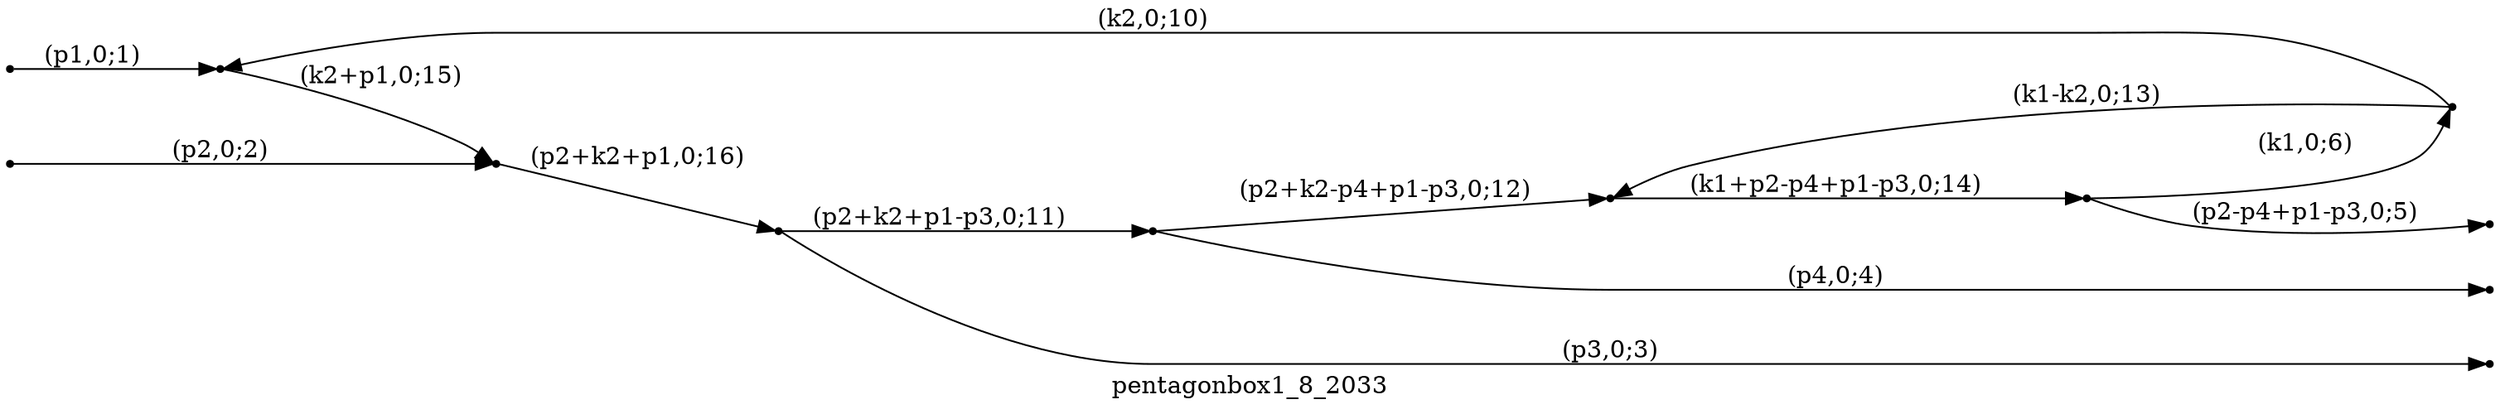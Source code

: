 digraph pentagonbox1_8_2033 {
  label="pentagonbox1_8_2033";
  rankdir="LR";
  subgraph edges {
    -1 -> 6 [label="(p1,0;1)"];
    -2 -> 7 [label="(p2,0;2)"];
    2 -> -3 [label="(p3,0;3)"];
    3 -> -4 [label="(p4,0;4)"];
    5 -> -5 [label="(p2-p4+p1-p3,0;5)"];
    5 -> 1 [label="(k1,0;6)"];
    1 -> 6 [label="(k2,0;10)"];
    2 -> 3 [label="(p2+k2+p1-p3,0;11)"];
    3 -> 4 [label="(p2+k2-p4+p1-p3,0;12)"];
    1 -> 4 [label="(k1-k2,0;13)"];
    4 -> 5 [label="(k1+p2-p4+p1-p3,0;14)"];
    6 -> 7 [label="(k2+p1,0;15)"];
    7 -> 2 [label="(p2+k2+p1,0;16)"];
  }
  subgraph incoming { rank="source"; -1; -2; }
  subgraph outgoing { rank="sink"; -3; -4; -5; }
-5 [shape=point];
-4 [shape=point];
-3 [shape=point];
-2 [shape=point];
-1 [shape=point];
1 [shape=point];
2 [shape=point];
3 [shape=point];
4 [shape=point];
5 [shape=point];
6 [shape=point];
7 [shape=point];
}


